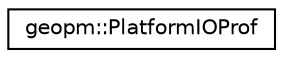 digraph "Graphical Class Hierarchy"
{
 // LATEX_PDF_SIZE
  edge [fontname="Helvetica",fontsize="10",labelfontname="Helvetica",labelfontsize="10"];
  node [fontname="Helvetica",fontsize="10",shape=record];
  rankdir="LR";
  Node0 [label="geopm::PlatformIOProf",height=0.2,width=0.4,color="black", fillcolor="white", style="filled",URL="$classgeopm_1_1_platform_i_o_prof.html",tooltip=" "];
}
